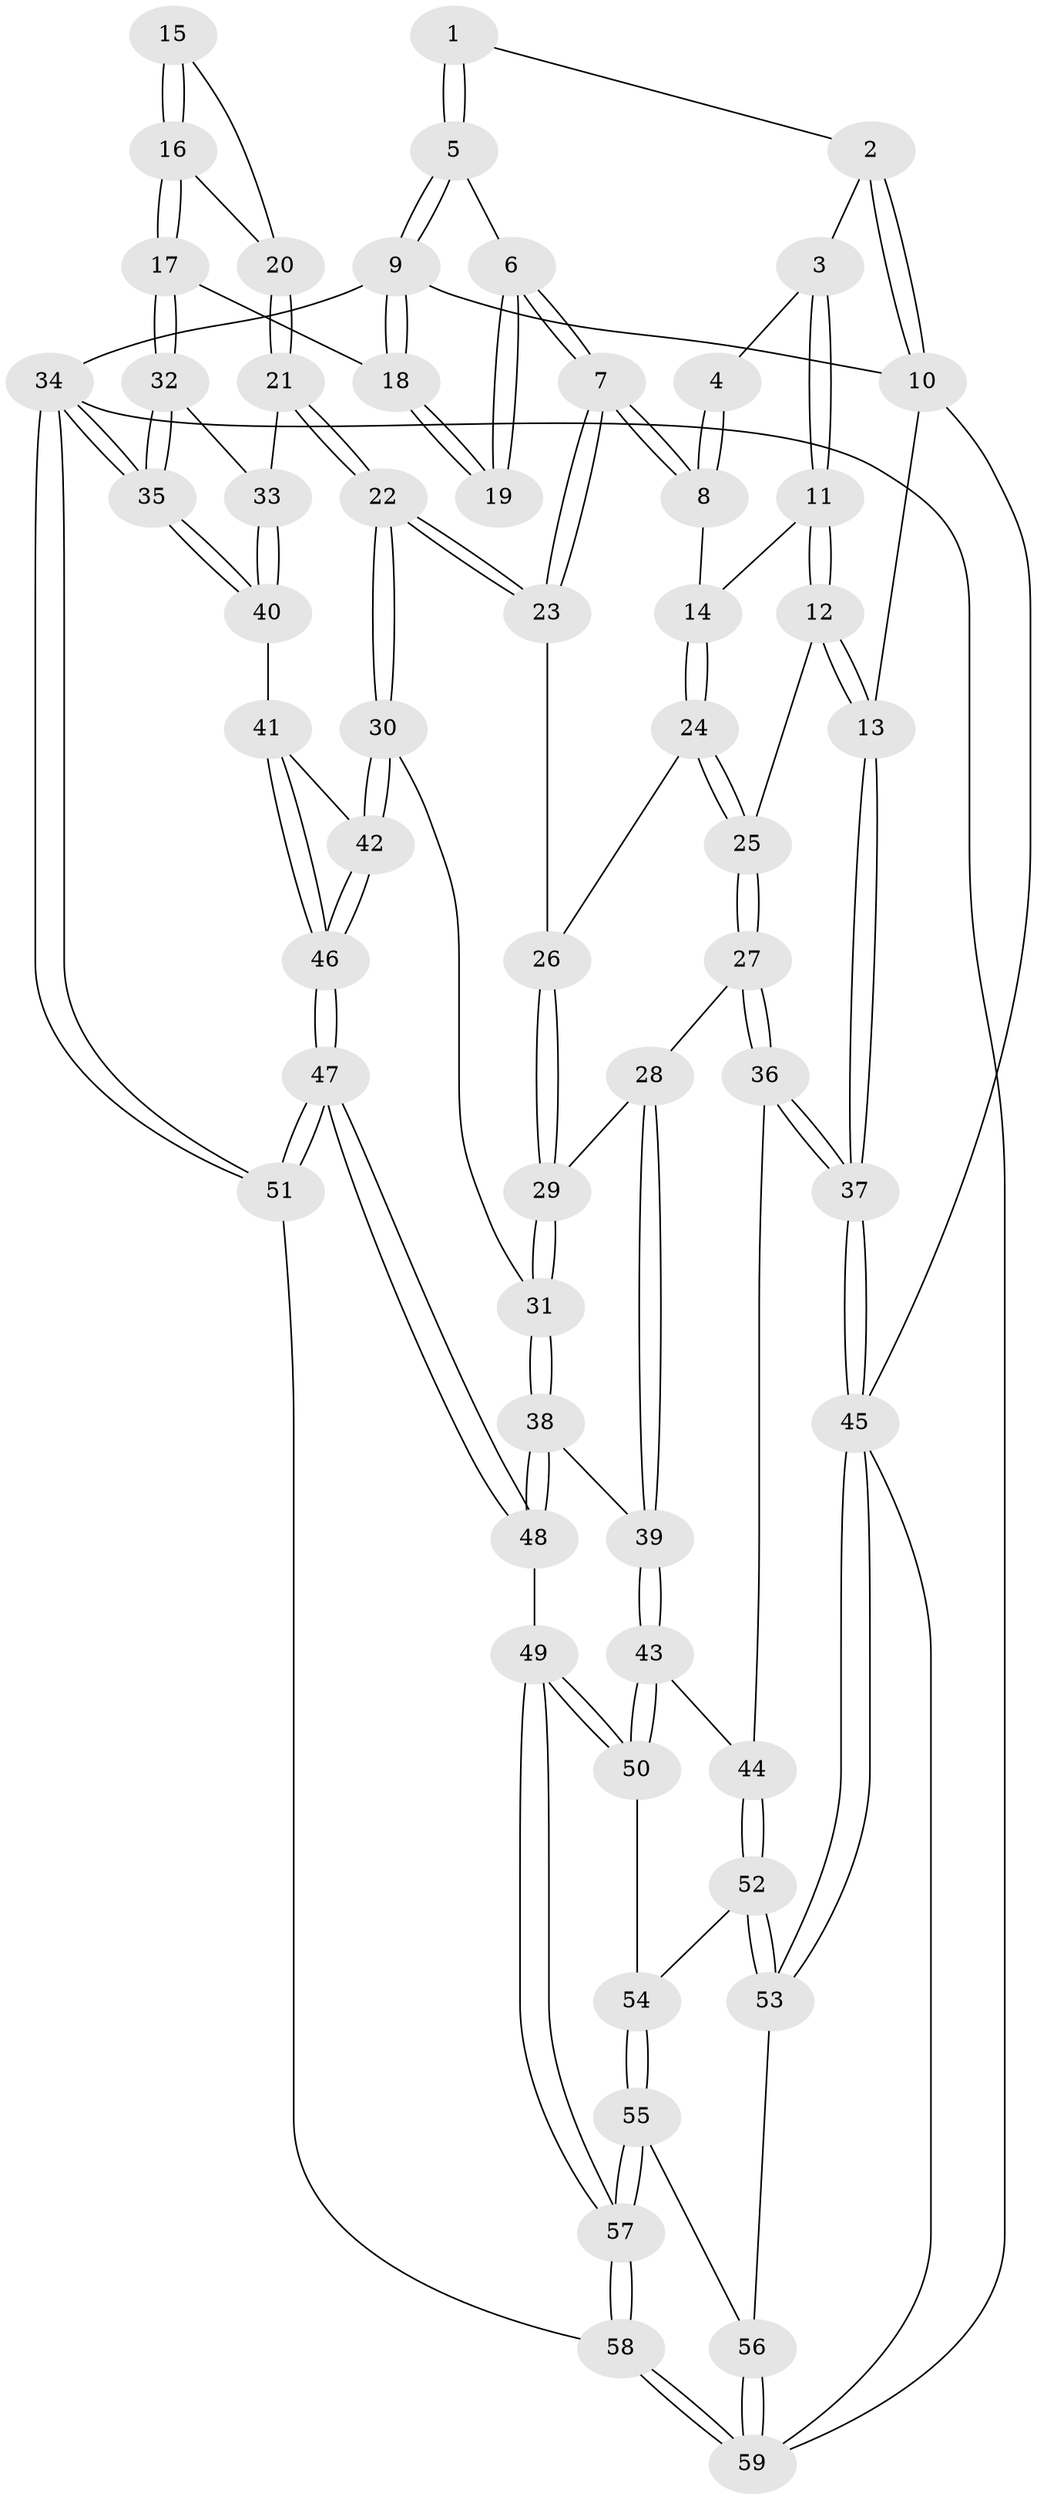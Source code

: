 // coarse degree distribution, {3: 0.14634146341463414, 5: 0.3902439024390244, 4: 0.34146341463414637, 6: 0.12195121951219512}
// Generated by graph-tools (version 1.1) at 2025/52/02/27/25 19:52:39]
// undirected, 59 vertices, 144 edges
graph export_dot {
graph [start="1"]
  node [color=gray90,style=filled];
  1 [pos="+0.5688402948192653+0"];
  2 [pos="+0.3239972745392267+0"];
  3 [pos="+0.3414420014881424+0.014027313327916688"];
  4 [pos="+0.5315033604182238+0.007697713140765649"];
  5 [pos="+0.7862581745655401+0"];
  6 [pos="+0.7345641357644402+0.12084872131597091"];
  7 [pos="+0.702012615966239+0.15037834693758834"];
  8 [pos="+0.527624897880431+0.12904288608314432"];
  9 [pos="+1+0"];
  10 [pos="+0+0"];
  11 [pos="+0.3428454557362488+0.05534801011092299"];
  12 [pos="+0+0.24775654176057996"];
  13 [pos="+0+0.23143131442807716"];
  14 [pos="+0.42132460242377234+0.15343661957058954"];
  15 [pos="+0.8618777744081654+0.2357446395190863"];
  16 [pos="+1+0.29717196830321263"];
  17 [pos="+1+0.2901883985491835"];
  18 [pos="+1+0.1272355842218481"];
  19 [pos="+0.7626370456274335+0.13267043060669398"];
  20 [pos="+0.8557969999678787+0.37967341061271465"];
  21 [pos="+0.7727211833573915+0.45186998705626397"];
  22 [pos="+0.7232626175084331+0.449616365158107"];
  23 [pos="+0.6812451564202993+0.28273360894821353"];
  24 [pos="+0.41748426212787226+0.17134214156179198"];
  25 [pos="+0+0.2853456284834761"];
  26 [pos="+0.4058926869368228+0.32700780738492385"];
  27 [pos="+0.2009488037075252+0.4256434703367053"];
  28 [pos="+0.3177509134323187+0.419561874481379"];
  29 [pos="+0.37949955292833604+0.3844589984555269"];
  30 [pos="+0.6574387879625002+0.512608179109114"];
  31 [pos="+0.6285884964454727+0.513892004832255"];
  32 [pos="+1+0.4110377857453427"];
  33 [pos="+0.8320067096328062+0.4923657776420782"];
  34 [pos="+1+1"];
  35 [pos="+1+0.7145654793147688"];
  36 [pos="+0.16935849078044257+0.6227582088449113"];
  37 [pos="+0+0.6638220387781134"];
  38 [pos="+0.5010672579456182+0.6279706115351987"];
  39 [pos="+0.4004849481649426+0.6279605615858308"];
  40 [pos="+0.9287407206927393+0.6264886372069979"];
  41 [pos="+0.8960291150328088+0.6465799651930555"];
  42 [pos="+0.6793649834944173+0.5975551050451057"];
  43 [pos="+0.35800866104183177+0.7005762560148953"];
  44 [pos="+0.17621059906515024+0.6420865888311478"];
  45 [pos="+0+0.7770570227038468"];
  46 [pos="+0.7121075848312237+0.792129295739729"];
  47 [pos="+0.7016127616471086+0.8422602475153789"];
  48 [pos="+0.5546349687050024+0.8158406389207974"];
  49 [pos="+0.4456305310132997+0.843463145438677"];
  50 [pos="+0.36328176312276456+0.734647607290067"];
  51 [pos="+0.9214456660675566+1"];
  52 [pos="+0.1601037617688198+0.7209704477103964"];
  53 [pos="+0+0.809179066485384"];
  54 [pos="+0.2074385838957133+0.8265235198093549"];
  55 [pos="+0.2064302498765419+0.8400872722389855"];
  56 [pos="+0.12184407019448017+0.9115850956990359"];
  57 [pos="+0.3731385460103122+0.9613490360238155"];
  58 [pos="+0.3648613817842363+1"];
  59 [pos="+0.1314486300431021+1"];
  1 -- 2;
  1 -- 5;
  1 -- 5;
  2 -- 3;
  2 -- 10;
  2 -- 10;
  3 -- 4;
  3 -- 11;
  3 -- 11;
  4 -- 8;
  4 -- 8;
  5 -- 6;
  5 -- 9;
  5 -- 9;
  6 -- 7;
  6 -- 7;
  6 -- 19;
  6 -- 19;
  7 -- 8;
  7 -- 8;
  7 -- 23;
  7 -- 23;
  8 -- 14;
  9 -- 10;
  9 -- 18;
  9 -- 18;
  9 -- 34;
  10 -- 13;
  10 -- 45;
  11 -- 12;
  11 -- 12;
  11 -- 14;
  12 -- 13;
  12 -- 13;
  12 -- 25;
  13 -- 37;
  13 -- 37;
  14 -- 24;
  14 -- 24;
  15 -- 16;
  15 -- 16;
  15 -- 20;
  16 -- 17;
  16 -- 17;
  16 -- 20;
  17 -- 18;
  17 -- 32;
  17 -- 32;
  18 -- 19;
  18 -- 19;
  20 -- 21;
  20 -- 21;
  21 -- 22;
  21 -- 22;
  21 -- 33;
  22 -- 23;
  22 -- 23;
  22 -- 30;
  22 -- 30;
  23 -- 26;
  24 -- 25;
  24 -- 25;
  24 -- 26;
  25 -- 27;
  25 -- 27;
  26 -- 29;
  26 -- 29;
  27 -- 28;
  27 -- 36;
  27 -- 36;
  28 -- 29;
  28 -- 39;
  28 -- 39;
  29 -- 31;
  29 -- 31;
  30 -- 31;
  30 -- 42;
  30 -- 42;
  31 -- 38;
  31 -- 38;
  32 -- 33;
  32 -- 35;
  32 -- 35;
  33 -- 40;
  33 -- 40;
  34 -- 35;
  34 -- 35;
  34 -- 51;
  34 -- 51;
  34 -- 59;
  35 -- 40;
  35 -- 40;
  36 -- 37;
  36 -- 37;
  36 -- 44;
  37 -- 45;
  37 -- 45;
  38 -- 39;
  38 -- 48;
  38 -- 48;
  39 -- 43;
  39 -- 43;
  40 -- 41;
  41 -- 42;
  41 -- 46;
  41 -- 46;
  42 -- 46;
  42 -- 46;
  43 -- 44;
  43 -- 50;
  43 -- 50;
  44 -- 52;
  44 -- 52;
  45 -- 53;
  45 -- 53;
  45 -- 59;
  46 -- 47;
  46 -- 47;
  47 -- 48;
  47 -- 48;
  47 -- 51;
  47 -- 51;
  48 -- 49;
  49 -- 50;
  49 -- 50;
  49 -- 57;
  49 -- 57;
  50 -- 54;
  51 -- 58;
  52 -- 53;
  52 -- 53;
  52 -- 54;
  53 -- 56;
  54 -- 55;
  54 -- 55;
  55 -- 56;
  55 -- 57;
  55 -- 57;
  56 -- 59;
  56 -- 59;
  57 -- 58;
  57 -- 58;
  58 -- 59;
  58 -- 59;
}
